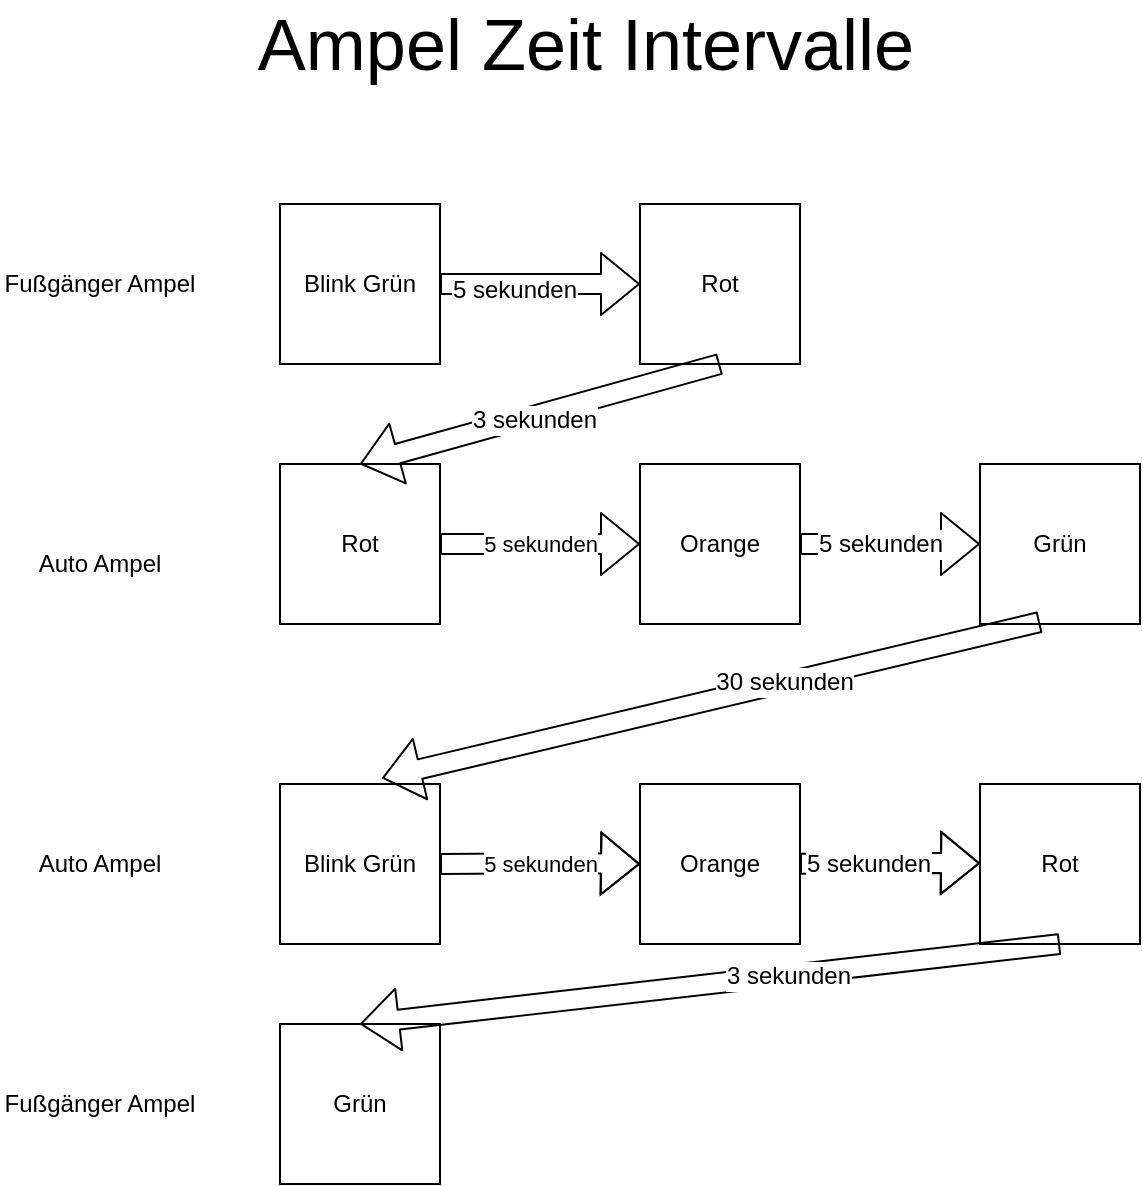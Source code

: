 <mxfile version="12.5.5" type="device"><diagram id="c9ziE0f_mdJ60lcW9Aji" name="Page-1"><mxGraphModel dx="1018" dy="591" grid="1" gridSize="10" guides="1" tooltips="1" connect="1" arrows="1" fold="1" page="1" pageScale="1" pageWidth="827" pageHeight="1169" math="0" shadow="0"><root><mxCell id="0"/><mxCell id="1" parent="0"/><mxCell id="Q8lURwmql78LSD4MUWNm-1" value="Blink Grün" style="whiteSpace=wrap;html=1;aspect=fixed;" vertex="1" parent="1"><mxGeometry x="260" y="130" width="80" height="80" as="geometry"/></mxCell><mxCell id="Q8lURwmql78LSD4MUWNm-2" value="Fußgänger Ampel" style="text;html=1;strokeColor=none;fillColor=none;align=center;verticalAlign=middle;whiteSpace=wrap;rounded=0;" vertex="1" parent="1"><mxGeometry x="120" y="160" width="100" height="20" as="geometry"/></mxCell><mxCell id="Q8lURwmql78LSD4MUWNm-4" value="Auto Ampel" style="text;html=1;strokeColor=none;fillColor=none;align=center;verticalAlign=middle;whiteSpace=wrap;rounded=0;" vertex="1" parent="1"><mxGeometry x="120" y="300" width="100" height="20" as="geometry"/></mxCell><mxCell id="Q8lURwmql78LSD4MUWNm-6" value="Rot" style="whiteSpace=wrap;html=1;aspect=fixed;" vertex="1" parent="1"><mxGeometry x="440" y="130" width="80" height="80" as="geometry"/></mxCell><mxCell id="Q8lURwmql78LSD4MUWNm-7" value="Rot" style="whiteSpace=wrap;html=1;aspect=fixed;" vertex="1" parent="1"><mxGeometry x="260" y="260" width="80" height="80" as="geometry"/></mxCell><mxCell id="Q8lURwmql78LSD4MUWNm-9" value="Orange" style="whiteSpace=wrap;html=1;aspect=fixed;" vertex="1" parent="1"><mxGeometry x="440" y="260" width="80" height="80" as="geometry"/></mxCell><mxCell id="Q8lURwmql78LSD4MUWNm-10" value="Grün" style="whiteSpace=wrap;html=1;aspect=fixed;" vertex="1" parent="1"><mxGeometry x="610" y="260" width="80" height="80" as="geometry"/></mxCell><mxCell id="Q8lURwmql78LSD4MUWNm-14" value="" style="shape=flexArrow;endArrow=classic;html=1;exitX=1;exitY=0.5;exitDx=0;exitDy=0;entryX=0;entryY=0.5;entryDx=0;entryDy=0;" edge="1" parent="1" source="Q8lURwmql78LSD4MUWNm-1" target="Q8lURwmql78LSD4MUWNm-6"><mxGeometry width="50" height="50" relative="1" as="geometry"><mxPoint x="120" y="410" as="sourcePoint"/><mxPoint x="170" y="360" as="targetPoint"/></mxGeometry></mxCell><mxCell id="Q8lURwmql78LSD4MUWNm-28" value="5 sekunden" style="text;html=1;align=center;verticalAlign=middle;resizable=0;points=[];labelBackgroundColor=#ffffff;" vertex="1" connectable="0" parent="Q8lURwmql78LSD4MUWNm-14"><mxGeometry x="-0.26" y="-3" relative="1" as="geometry"><mxPoint as="offset"/></mxGeometry></mxCell><mxCell id="Q8lURwmql78LSD4MUWNm-16" value="" style="shape=flexArrow;endArrow=classic;html=1;exitX=0.5;exitY=1;exitDx=0;exitDy=0;entryX=0.5;entryY=0;entryDx=0;entryDy=0;" edge="1" parent="1" source="Q8lURwmql78LSD4MUWNm-6" target="Q8lURwmql78LSD4MUWNm-7"><mxGeometry width="50" height="50" relative="1" as="geometry"><mxPoint x="120" y="410" as="sourcePoint"/><mxPoint x="170" y="360" as="targetPoint"/></mxGeometry></mxCell><mxCell id="Q8lURwmql78LSD4MUWNm-29" value="3 sekunden" style="text;html=1;align=center;verticalAlign=middle;resizable=0;points=[];labelBackgroundColor=#ffffff;" vertex="1" connectable="0" parent="Q8lURwmql78LSD4MUWNm-16"><mxGeometry x="0.04" y="2" relative="1" as="geometry"><mxPoint as="offset"/></mxGeometry></mxCell><mxCell id="Q8lURwmql78LSD4MUWNm-17" value="5 sekunden" style="shape=flexArrow;endArrow=classic;html=1;exitX=1;exitY=0.5;exitDx=0;exitDy=0;" edge="1" parent="1" source="Q8lURwmql78LSD4MUWNm-7" target="Q8lURwmql78LSD4MUWNm-9"><mxGeometry width="50" height="50" relative="1" as="geometry"><mxPoint x="350" y="300" as="sourcePoint"/><mxPoint x="450" y="300" as="targetPoint"/><Array as="points"/></mxGeometry></mxCell><mxCell id="Q8lURwmql78LSD4MUWNm-18" value="" style="shape=flexArrow;endArrow=classic;html=1;exitX=1;exitY=0.5;exitDx=0;exitDy=0;entryX=0;entryY=0.5;entryDx=0;entryDy=0;" edge="1" parent="1" source="Q8lURwmql78LSD4MUWNm-9" target="Q8lURwmql78LSD4MUWNm-10"><mxGeometry width="50" height="50" relative="1" as="geometry"><mxPoint x="120" y="410" as="sourcePoint"/><mxPoint x="170" y="360" as="targetPoint"/></mxGeometry></mxCell><mxCell id="Q8lURwmql78LSD4MUWNm-30" value="5 sekunden" style="text;html=1;align=center;verticalAlign=middle;resizable=0;points=[];labelBackgroundColor=#ffffff;" vertex="1" connectable="0" parent="Q8lURwmql78LSD4MUWNm-18"><mxGeometry x="-0.4" relative="1" as="geometry"><mxPoint x="13" as="offset"/></mxGeometry></mxCell><mxCell id="Q8lURwmql78LSD4MUWNm-19" value="Blink Grün" style="whiteSpace=wrap;html=1;aspect=fixed;" vertex="1" parent="1"><mxGeometry x="260" y="420" width="80" height="80" as="geometry"/></mxCell><mxCell id="Q8lURwmql78LSD4MUWNm-20" value="Orange" style="whiteSpace=wrap;html=1;aspect=fixed;" vertex="1" parent="1"><mxGeometry x="440" y="420" width="80" height="80" as="geometry"/></mxCell><mxCell id="Q8lURwmql78LSD4MUWNm-21" value="Rot" style="whiteSpace=wrap;html=1;aspect=fixed;" vertex="1" parent="1"><mxGeometry x="610" y="420" width="80" height="80" as="geometry"/></mxCell><mxCell id="Q8lURwmql78LSD4MUWNm-22" value="5 sekunden" style="shape=flexArrow;endArrow=classic;html=1;exitX=1;exitY=0.5;exitDx=0;exitDy=0;entryX=0;entryY=0.5;entryDx=0;entryDy=0;" edge="1" parent="1" source="Q8lURwmql78LSD4MUWNm-19" target="Q8lURwmql78LSD4MUWNm-20"><mxGeometry width="50" height="50" relative="1" as="geometry"><mxPoint x="350" y="459.5" as="sourcePoint"/><mxPoint x="430" y="460" as="targetPoint"/><Array as="points"><mxPoint x="400" y="459.5"/></Array></mxGeometry></mxCell><mxCell id="Q8lURwmql78LSD4MUWNm-23" value="" style="shape=flexArrow;endArrow=classic;html=1;" edge="1" parent="1" source="Q8lURwmql78LSD4MUWNm-20" target="Q8lURwmql78LSD4MUWNm-21"><mxGeometry width="50" height="50" relative="1" as="geometry"><mxPoint x="530" y="460" as="sourcePoint"/><mxPoint x="630" y="460" as="targetPoint"/><Array as="points"><mxPoint x="590" y="459.5"/></Array></mxGeometry></mxCell><mxCell id="Q8lURwmql78LSD4MUWNm-33" value="5 sekunden" style="text;html=1;align=center;verticalAlign=middle;resizable=0;points=[];labelBackgroundColor=#ffffff;" vertex="1" connectable="0" parent="Q8lURwmql78LSD4MUWNm-23"><mxGeometry x="-0.244" y="2" relative="1" as="geometry"><mxPoint y="2.34" as="offset"/></mxGeometry></mxCell><mxCell id="Q8lURwmql78LSD4MUWNm-24" value="Auto Ampel" style="text;html=1;strokeColor=none;fillColor=none;align=center;verticalAlign=middle;whiteSpace=wrap;rounded=0;" vertex="1" parent="1"><mxGeometry x="120" y="450" width="100" height="20" as="geometry"/></mxCell><mxCell id="Q8lURwmql78LSD4MUWNm-25" value="Fußgänger Ampel" style="text;html=1;strokeColor=none;fillColor=none;align=center;verticalAlign=middle;whiteSpace=wrap;rounded=0;" vertex="1" parent="1"><mxGeometry x="120" y="570" width="100" height="20" as="geometry"/></mxCell><mxCell id="Q8lURwmql78LSD4MUWNm-26" value="Grün" style="whiteSpace=wrap;html=1;aspect=fixed;" vertex="1" parent="1"><mxGeometry x="260" y="540" width="80" height="80" as="geometry"/></mxCell><mxCell id="Q8lURwmql78LSD4MUWNm-27" value="&lt;font style=&quot;font-size: 36px&quot;&gt;Ampel Zeit Intervalle&lt;/font&gt;" style="text;html=1;strokeColor=none;fillColor=none;align=center;verticalAlign=middle;whiteSpace=wrap;rounded=0;" vertex="1" parent="1"><mxGeometry x="243" y="40" width="340" height="20" as="geometry"/></mxCell><mxCell id="Q8lURwmql78LSD4MUWNm-31" value="" style="shape=flexArrow;endArrow=classic;html=1;entryX=0.638;entryY=-0.037;entryDx=0;entryDy=0;entryPerimeter=0;exitX=0.375;exitY=0.988;exitDx=0;exitDy=0;exitPerimeter=0;" edge="1" parent="1" source="Q8lURwmql78LSD4MUWNm-10" target="Q8lURwmql78LSD4MUWNm-19"><mxGeometry width="50" height="50" relative="1" as="geometry"><mxPoint x="110" y="690" as="sourcePoint"/><mxPoint x="160" y="640" as="targetPoint"/></mxGeometry></mxCell><mxCell id="Q8lURwmql78LSD4MUWNm-32" value="30 sekunden" style="text;html=1;align=center;verticalAlign=middle;resizable=0;points=[];labelBackgroundColor=#ffffff;" vertex="1" connectable="0" parent="Q8lURwmql78LSD4MUWNm-31"><mxGeometry x="-0.228" relative="1" as="geometry"><mxPoint x="-1" as="offset"/></mxGeometry></mxCell><mxCell id="Q8lURwmql78LSD4MUWNm-34" value="" style="shape=flexArrow;endArrow=classic;html=1;entryX=0.5;entryY=0;entryDx=0;entryDy=0;exitX=0.5;exitY=1;exitDx=0;exitDy=0;" edge="1" parent="1" source="Q8lURwmql78LSD4MUWNm-21" target="Q8lURwmql78LSD4MUWNm-26"><mxGeometry width="50" height="50" relative="1" as="geometry"><mxPoint x="728.96" y="550" as="sourcePoint"/><mxPoint x="400.0" y="628" as="targetPoint"/></mxGeometry></mxCell><mxCell id="Q8lURwmql78LSD4MUWNm-35" value="3 sekunden" style="text;html=1;align=center;verticalAlign=middle;resizable=0;points=[];labelBackgroundColor=#ffffff;" vertex="1" connectable="0" parent="Q8lURwmql78LSD4MUWNm-34"><mxGeometry x="-0.228" relative="1" as="geometry"><mxPoint x="-1" as="offset"/></mxGeometry></mxCell></root></mxGraphModel></diagram></mxfile>